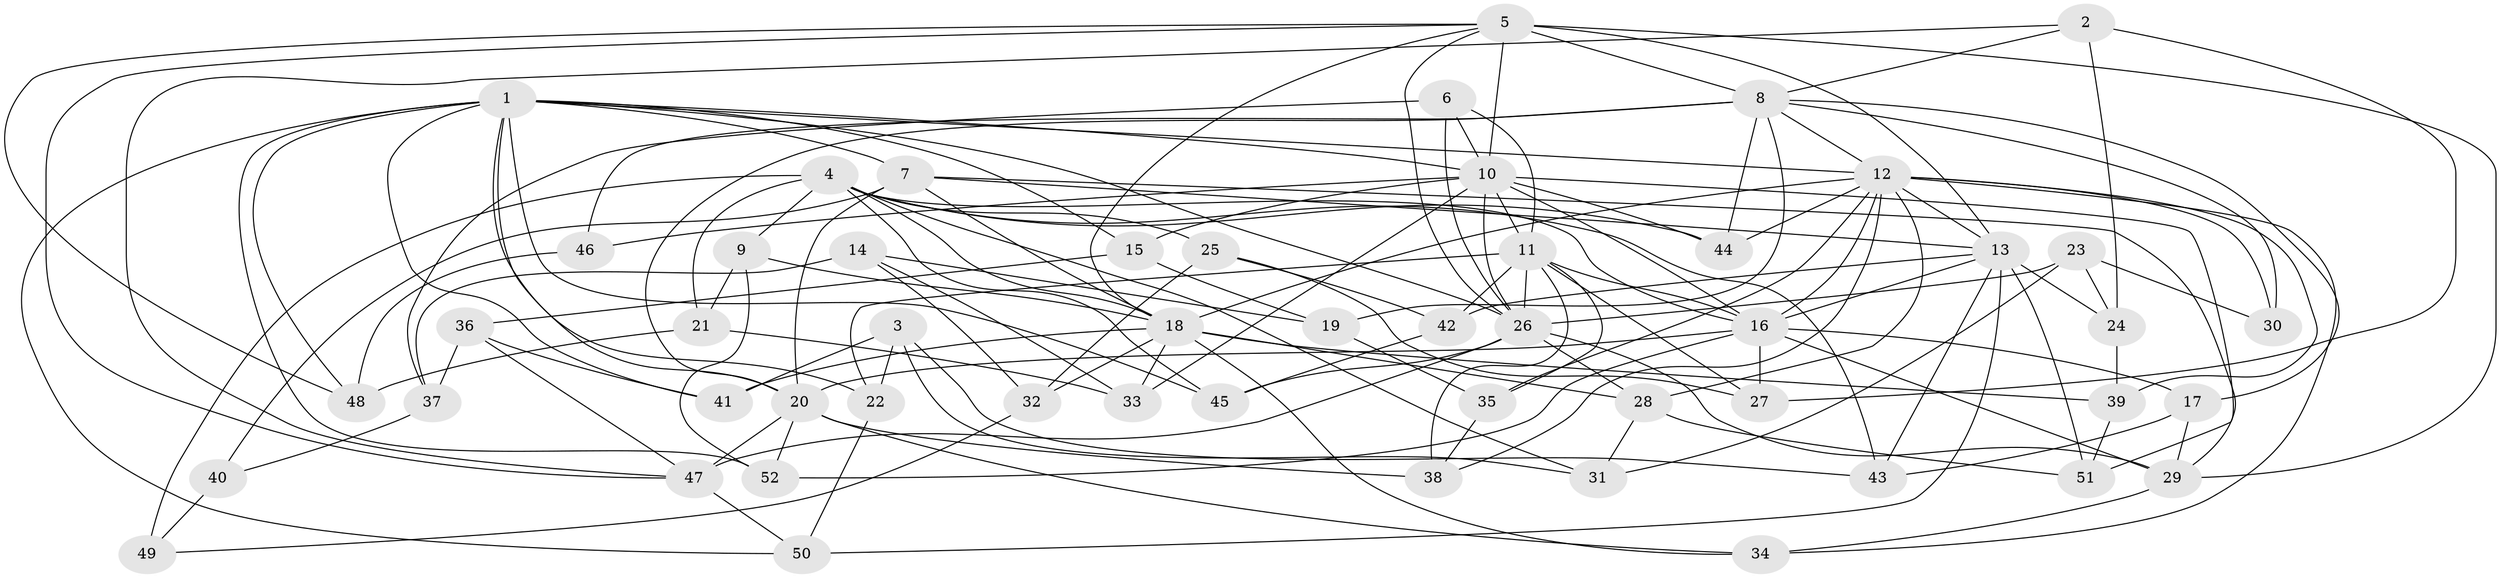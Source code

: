 // original degree distribution, {4: 1.0}
// Generated by graph-tools (version 1.1) at 2025/53/03/04/25 22:53:57]
// undirected, 52 vertices, 141 edges
graph export_dot {
  node [color=gray90,style=filled];
  1;
  2;
  3;
  4;
  5;
  6;
  7;
  8;
  9;
  10;
  11;
  12;
  13;
  14;
  15;
  16;
  17;
  18;
  19;
  20;
  21;
  22;
  23;
  24;
  25;
  26;
  27;
  28;
  29;
  30;
  31;
  32;
  33;
  34;
  35;
  36;
  37;
  38;
  39;
  40;
  41;
  42;
  43;
  44;
  45;
  46;
  47;
  48;
  49;
  50;
  51;
  52;
  1 -- 7 [weight=1.0];
  1 -- 10 [weight=1.0];
  1 -- 12 [weight=1.0];
  1 -- 15 [weight=1.0];
  1 -- 20 [weight=1.0];
  1 -- 22 [weight=1.0];
  1 -- 26 [weight=1.0];
  1 -- 41 [weight=1.0];
  1 -- 45 [weight=1.0];
  1 -- 48 [weight=1.0];
  1 -- 50 [weight=1.0];
  1 -- 52 [weight=1.0];
  2 -- 8 [weight=1.0];
  2 -- 24 [weight=1.0];
  2 -- 27 [weight=1.0];
  2 -- 47 [weight=1.0];
  3 -- 22 [weight=1.0];
  3 -- 31 [weight=1.0];
  3 -- 41 [weight=1.0];
  3 -- 43 [weight=1.0];
  4 -- 9 [weight=1.0];
  4 -- 16 [weight=2.0];
  4 -- 18 [weight=1.0];
  4 -- 21 [weight=1.0];
  4 -- 25 [weight=1.0];
  4 -- 31 [weight=1.0];
  4 -- 43 [weight=1.0];
  4 -- 44 [weight=1.0];
  4 -- 45 [weight=1.0];
  4 -- 49 [weight=2.0];
  5 -- 8 [weight=2.0];
  5 -- 10 [weight=2.0];
  5 -- 13 [weight=1.0];
  5 -- 18 [weight=1.0];
  5 -- 26 [weight=1.0];
  5 -- 29 [weight=1.0];
  5 -- 47 [weight=1.0];
  5 -- 48 [weight=1.0];
  6 -- 10 [weight=1.0];
  6 -- 11 [weight=1.0];
  6 -- 26 [weight=1.0];
  6 -- 37 [weight=1.0];
  7 -- 13 [weight=1.0];
  7 -- 18 [weight=1.0];
  7 -- 20 [weight=4.0];
  7 -- 29 [weight=1.0];
  7 -- 40 [weight=2.0];
  8 -- 12 [weight=1.0];
  8 -- 17 [weight=1.0];
  8 -- 19 [weight=1.0];
  8 -- 20 [weight=1.0];
  8 -- 30 [weight=2.0];
  8 -- 44 [weight=1.0];
  8 -- 46 [weight=2.0];
  9 -- 18 [weight=1.0];
  9 -- 21 [weight=1.0];
  9 -- 52 [weight=1.0];
  10 -- 11 [weight=1.0];
  10 -- 15 [weight=1.0];
  10 -- 16 [weight=1.0];
  10 -- 26 [weight=1.0];
  10 -- 33 [weight=1.0];
  10 -- 44 [weight=1.0];
  10 -- 46 [weight=1.0];
  10 -- 51 [weight=1.0];
  11 -- 16 [weight=1.0];
  11 -- 22 [weight=1.0];
  11 -- 26 [weight=2.0];
  11 -- 27 [weight=1.0];
  11 -- 35 [weight=1.0];
  11 -- 38 [weight=1.0];
  11 -- 42 [weight=1.0];
  12 -- 13 [weight=1.0];
  12 -- 16 [weight=1.0];
  12 -- 18 [weight=1.0];
  12 -- 28 [weight=1.0];
  12 -- 30 [weight=1.0];
  12 -- 34 [weight=1.0];
  12 -- 35 [weight=1.0];
  12 -- 38 [weight=1.0];
  12 -- 39 [weight=1.0];
  12 -- 44 [weight=1.0];
  13 -- 16 [weight=2.0];
  13 -- 24 [weight=1.0];
  13 -- 42 [weight=1.0];
  13 -- 43 [weight=1.0];
  13 -- 50 [weight=1.0];
  13 -- 51 [weight=1.0];
  14 -- 19 [weight=1.0];
  14 -- 32 [weight=1.0];
  14 -- 33 [weight=1.0];
  14 -- 37 [weight=1.0];
  15 -- 19 [weight=1.0];
  15 -- 36 [weight=1.0];
  16 -- 17 [weight=1.0];
  16 -- 20 [weight=1.0];
  16 -- 27 [weight=1.0];
  16 -- 29 [weight=1.0];
  16 -- 52 [weight=1.0];
  17 -- 29 [weight=1.0];
  17 -- 43 [weight=1.0];
  18 -- 28 [weight=2.0];
  18 -- 32 [weight=1.0];
  18 -- 33 [weight=1.0];
  18 -- 34 [weight=1.0];
  18 -- 39 [weight=1.0];
  18 -- 41 [weight=1.0];
  19 -- 35 [weight=1.0];
  20 -- 34 [weight=1.0];
  20 -- 38 [weight=1.0];
  20 -- 47 [weight=2.0];
  20 -- 52 [weight=1.0];
  21 -- 33 [weight=1.0];
  21 -- 48 [weight=1.0];
  22 -- 50 [weight=1.0];
  23 -- 24 [weight=1.0];
  23 -- 26 [weight=1.0];
  23 -- 30 [weight=1.0];
  23 -- 31 [weight=1.0];
  24 -- 39 [weight=1.0];
  25 -- 27 [weight=1.0];
  25 -- 32 [weight=1.0];
  25 -- 42 [weight=1.0];
  26 -- 28 [weight=1.0];
  26 -- 29 [weight=1.0];
  26 -- 45 [weight=1.0];
  26 -- 47 [weight=2.0];
  28 -- 31 [weight=1.0];
  28 -- 51 [weight=1.0];
  29 -- 34 [weight=1.0];
  32 -- 49 [weight=1.0];
  35 -- 38 [weight=1.0];
  36 -- 37 [weight=1.0];
  36 -- 41 [weight=1.0];
  36 -- 47 [weight=1.0];
  37 -- 40 [weight=1.0];
  39 -- 51 [weight=1.0];
  40 -- 49 [weight=1.0];
  42 -- 45 [weight=1.0];
  46 -- 48 [weight=1.0];
  47 -- 50 [weight=1.0];
}
